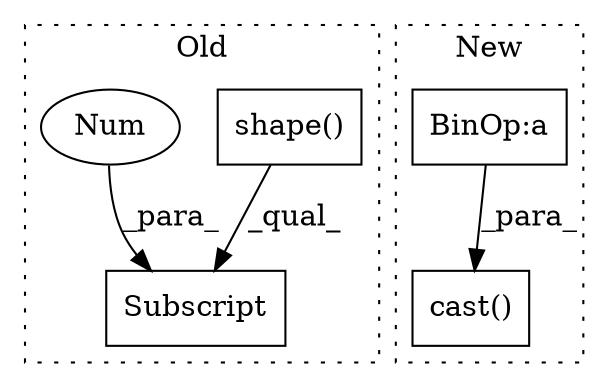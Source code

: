 digraph G {
subgraph cluster0 {
1 [label="shape()" a="75" s="13457,13472" l="9,1" shape="box"];
4 [label="Subscript" a="63" s="13457,0" l="19,0" shape="box"];
5 [label="Num" a="76" s="13474" l="1" shape="ellipse"];
label = "Old";
style="dotted";
}
subgraph cluster1 {
2 [label="cast()" a="75" s="15847,15873" l="8,1" shape="box"];
3 [label="BinOp:a" a="82" s="15857" l="3" shape="box"];
label = "New";
style="dotted";
}
1 -> 4 [label="_qual_"];
3 -> 2 [label="_para_"];
5 -> 4 [label="_para_"];
}
